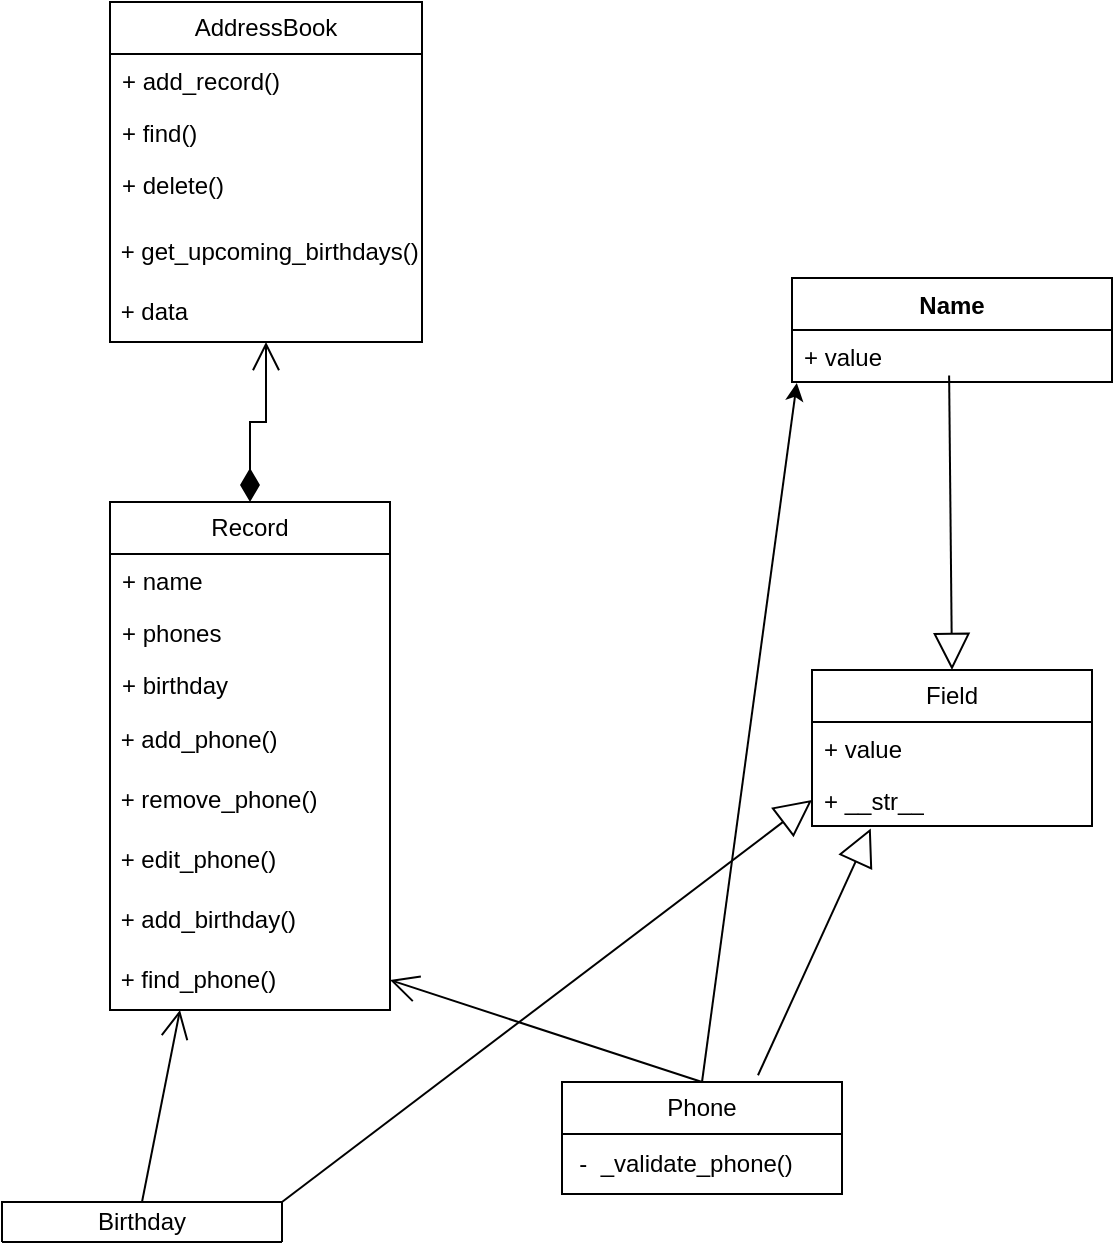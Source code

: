 <mxfile version="24.8.3">
  <diagram id="C5RBs43oDa-KdzZeNtuy" name="Page-1">
    <mxGraphModel dx="1235" dy="614" grid="1" gridSize="10" guides="1" tooltips="1" connect="1" arrows="1" fold="1" page="1" pageScale="1" pageWidth="827" pageHeight="1169" math="0" shadow="0">
      <root>
        <mxCell id="WIyWlLk6GJQsqaUBKTNV-0" />
        <mxCell id="WIyWlLk6GJQsqaUBKTNV-1" parent="WIyWlLk6GJQsqaUBKTNV-0" />
        <mxCell id="cBoZt8-I-QwEcaBruV8D-3" value="&lt;font style=&quot;vertical-align: inherit;&quot;&gt;&lt;font style=&quot;vertical-align: inherit;&quot;&gt;AddressBook&lt;/font&gt;&lt;/font&gt;" style="swimlane;fontStyle=0;childLayout=stackLayout;horizontal=1;startSize=26;fillColor=none;horizontalStack=0;resizeParent=1;resizeParentMax=0;resizeLast=0;collapsible=1;marginBottom=0;whiteSpace=wrap;html=1;" vertex="1" parent="WIyWlLk6GJQsqaUBKTNV-1">
          <mxGeometry x="304" y="100" width="156" height="170" as="geometry" />
        </mxCell>
        <mxCell id="cBoZt8-I-QwEcaBruV8D-4" value="&lt;font style=&quot;vertical-align: inherit;&quot;&gt;&lt;font style=&quot;vertical-align: inherit;&quot;&gt;+ add_record()&lt;/font&gt;&lt;/font&gt;" style="text;strokeColor=none;fillColor=none;align=left;verticalAlign=top;spacingLeft=4;spacingRight=4;overflow=hidden;rotatable=0;points=[[0,0.5],[1,0.5]];portConstraint=eastwest;whiteSpace=wrap;html=1;" vertex="1" parent="cBoZt8-I-QwEcaBruV8D-3">
          <mxGeometry y="26" width="156" height="26" as="geometry" />
        </mxCell>
        <mxCell id="cBoZt8-I-QwEcaBruV8D-5" value="&lt;font style=&quot;vertical-align: inherit;&quot;&gt;&lt;font style=&quot;vertical-align: inherit;&quot;&gt;+&amp;nbsp;find()&lt;/font&gt;&lt;/font&gt;" style="text;strokeColor=none;fillColor=none;align=left;verticalAlign=top;spacingLeft=4;spacingRight=4;overflow=hidden;rotatable=0;points=[[0,0.5],[1,0.5]];portConstraint=eastwest;whiteSpace=wrap;html=1;" vertex="1" parent="cBoZt8-I-QwEcaBruV8D-3">
          <mxGeometry y="52" width="156" height="26" as="geometry" />
        </mxCell>
        <mxCell id="cBoZt8-I-QwEcaBruV8D-6" value="&lt;font style=&quot;vertical-align: inherit;&quot;&gt;&lt;font style=&quot;vertical-align: inherit;&quot;&gt;+&amp;nbsp;delete()&lt;/font&gt;&lt;/font&gt;" style="text;strokeColor=none;fillColor=none;align=left;verticalAlign=top;spacingLeft=4;spacingRight=4;overflow=hidden;rotatable=0;points=[[0,0.5],[1,0.5]];portConstraint=eastwest;whiteSpace=wrap;html=1;" vertex="1" parent="cBoZt8-I-QwEcaBruV8D-3">
          <mxGeometry y="78" width="156" height="32" as="geometry" />
        </mxCell>
        <mxCell id="cBoZt8-I-QwEcaBruV8D-9" value="&lt;font style=&quot;vertical-align: inherit;&quot;&gt;&lt;font style=&quot;vertical-align: inherit;&quot;&gt;&amp;nbsp;+ get_upcoming_birthdays()&lt;/font&gt;&lt;/font&gt;" style="text;html=1;align=left;verticalAlign=middle;whiteSpace=wrap;rounded=0;" vertex="1" parent="cBoZt8-I-QwEcaBruV8D-3">
          <mxGeometry y="110" width="156" height="30" as="geometry" />
        </mxCell>
        <mxCell id="cBoZt8-I-QwEcaBruV8D-63" value="&amp;nbsp;+ data" style="text;html=1;align=left;verticalAlign=middle;whiteSpace=wrap;rounded=0;" vertex="1" parent="cBoZt8-I-QwEcaBruV8D-3">
          <mxGeometry y="140" width="156" height="30" as="geometry" />
        </mxCell>
        <mxCell id="cBoZt8-I-QwEcaBruV8D-12" value="Record" style="swimlane;fontStyle=0;childLayout=stackLayout;horizontal=1;startSize=26;fillColor=none;horizontalStack=0;resizeParent=1;resizeParentMax=0;resizeLast=0;collapsible=1;marginBottom=0;whiteSpace=wrap;html=1;" vertex="1" parent="WIyWlLk6GJQsqaUBKTNV-1">
          <mxGeometry x="304" y="350" width="140" height="254" as="geometry" />
        </mxCell>
        <mxCell id="cBoZt8-I-QwEcaBruV8D-13" value="+&amp;nbsp;name" style="text;strokeColor=none;fillColor=none;align=left;verticalAlign=top;spacingLeft=4;spacingRight=4;overflow=hidden;rotatable=0;points=[[0,0.5],[1,0.5]];portConstraint=eastwest;whiteSpace=wrap;html=1;" vertex="1" parent="cBoZt8-I-QwEcaBruV8D-12">
          <mxGeometry y="26" width="140" height="26" as="geometry" />
        </mxCell>
        <mxCell id="cBoZt8-I-QwEcaBruV8D-14" value="+&amp;nbsp;phones" style="text;strokeColor=none;fillColor=none;align=left;verticalAlign=top;spacingLeft=4;spacingRight=4;overflow=hidden;rotatable=0;points=[[0,0.5],[1,0.5]];portConstraint=eastwest;whiteSpace=wrap;html=1;" vertex="1" parent="cBoZt8-I-QwEcaBruV8D-12">
          <mxGeometry y="52" width="140" height="26" as="geometry" />
        </mxCell>
        <mxCell id="cBoZt8-I-QwEcaBruV8D-15" value="+&amp;nbsp;birthday" style="text;strokeColor=none;fillColor=none;align=left;verticalAlign=top;spacingLeft=4;spacingRight=4;overflow=hidden;rotatable=0;points=[[0,0.5],[1,0.5]];portConstraint=eastwest;whiteSpace=wrap;html=1;" vertex="1" parent="cBoZt8-I-QwEcaBruV8D-12">
          <mxGeometry y="78" width="140" height="26" as="geometry" />
        </mxCell>
        <mxCell id="cBoZt8-I-QwEcaBruV8D-20" value="&amp;nbsp;+&amp;nbsp;add_phone()" style="text;html=1;align=left;verticalAlign=middle;whiteSpace=wrap;rounded=0;" vertex="1" parent="cBoZt8-I-QwEcaBruV8D-12">
          <mxGeometry y="104" width="140" height="30" as="geometry" />
        </mxCell>
        <mxCell id="cBoZt8-I-QwEcaBruV8D-21" value="&amp;nbsp;+&amp;nbsp;remove_phone()" style="text;html=1;align=left;verticalAlign=middle;whiteSpace=wrap;rounded=0;" vertex="1" parent="cBoZt8-I-QwEcaBruV8D-12">
          <mxGeometry y="134" width="140" height="30" as="geometry" />
        </mxCell>
        <mxCell id="cBoZt8-I-QwEcaBruV8D-22" value="&amp;nbsp;+&amp;nbsp;edit_phone()" style="text;html=1;align=left;verticalAlign=middle;whiteSpace=wrap;rounded=0;" vertex="1" parent="cBoZt8-I-QwEcaBruV8D-12">
          <mxGeometry y="164" width="140" height="30" as="geometry" />
        </mxCell>
        <mxCell id="cBoZt8-I-QwEcaBruV8D-24" value="&amp;nbsp;+&amp;nbsp;add_birthday()" style="text;html=1;align=left;verticalAlign=middle;whiteSpace=wrap;rounded=0;" vertex="1" parent="cBoZt8-I-QwEcaBruV8D-12">
          <mxGeometry y="194" width="140" height="30" as="geometry" />
        </mxCell>
        <mxCell id="cBoZt8-I-QwEcaBruV8D-23" value="&amp;nbsp;+&amp;nbsp;find_phone()" style="text;html=1;align=left;verticalAlign=middle;whiteSpace=wrap;rounded=0;" vertex="1" parent="cBoZt8-I-QwEcaBruV8D-12">
          <mxGeometry y="224" width="140" height="30" as="geometry" />
        </mxCell>
        <mxCell id="cBoZt8-I-QwEcaBruV8D-25" value="Birthday" style="swimlane;fontStyle=0;childLayout=stackLayout;horizontal=1;startSize=26;fillColor=none;horizontalStack=0;resizeParent=1;resizeParentMax=0;resizeLast=0;collapsible=1;marginBottom=0;whiteSpace=wrap;html=1;" vertex="1" parent="WIyWlLk6GJQsqaUBKTNV-1">
          <mxGeometry x="250" y="700" width="140" height="20" as="geometry" />
        </mxCell>
        <mxCell id="cBoZt8-I-QwEcaBruV8D-29" value="Phone" style="swimlane;fontStyle=0;childLayout=stackLayout;horizontal=1;startSize=26;fillColor=none;horizontalStack=0;resizeParent=1;resizeParentMax=0;resizeLast=0;collapsible=1;marginBottom=0;whiteSpace=wrap;html=1;align=center;" vertex="1" parent="WIyWlLk6GJQsqaUBKTNV-1">
          <mxGeometry x="530" y="640" width="140" height="56" as="geometry" />
        </mxCell>
        <mxCell id="cBoZt8-I-QwEcaBruV8D-59" value="&amp;nbsp; -&amp;nbsp; _validate_phone()" style="text;html=1;align=left;verticalAlign=middle;resizable=0;points=[];autosize=1;strokeColor=none;fillColor=none;" vertex="1" parent="cBoZt8-I-QwEcaBruV8D-29">
          <mxGeometry y="26" width="140" height="30" as="geometry" />
        </mxCell>
        <mxCell id="cBoZt8-I-QwEcaBruV8D-33" value="" style="endArrow=open;endFill=1;endSize=12;html=1;rounded=0;exitX=0.5;exitY=0;exitDx=0;exitDy=0;entryX=0.25;entryY=1;entryDx=0;entryDy=0;" edge="1" parent="WIyWlLk6GJQsqaUBKTNV-1" source="cBoZt8-I-QwEcaBruV8D-25" target="cBoZt8-I-QwEcaBruV8D-23">
          <mxGeometry width="160" relative="1" as="geometry">
            <mxPoint x="140" y="640" as="sourcePoint" />
            <mxPoint x="300" y="640" as="targetPoint" />
          </mxGeometry>
        </mxCell>
        <mxCell id="cBoZt8-I-QwEcaBruV8D-34" value="" style="endArrow=open;endFill=1;endSize=12;html=1;rounded=0;exitX=0.5;exitY=0;exitDx=0;exitDy=0;entryX=1;entryY=0.5;entryDx=0;entryDy=0;" edge="1" parent="WIyWlLk6GJQsqaUBKTNV-1" source="cBoZt8-I-QwEcaBruV8D-29" target="cBoZt8-I-QwEcaBruV8D-23">
          <mxGeometry width="160" relative="1" as="geometry">
            <mxPoint x="560" y="640" as="sourcePoint" />
            <mxPoint x="720" y="640" as="targetPoint" />
          </mxGeometry>
        </mxCell>
        <mxCell id="cBoZt8-I-QwEcaBruV8D-42" value="" style="endArrow=block;endSize=16;endFill=0;html=1;rounded=0;exitX=1;exitY=0;exitDx=0;exitDy=0;entryX=0;entryY=0.5;entryDx=0;entryDy=0;" edge="1" parent="WIyWlLk6GJQsqaUBKTNV-1" source="cBoZt8-I-QwEcaBruV8D-25" target="cBoZt8-I-QwEcaBruV8D-58">
          <mxGeometry width="160" relative="1" as="geometry">
            <mxPoint x="590" y="540" as="sourcePoint" />
            <mxPoint x="650" y="490" as="targetPoint" />
          </mxGeometry>
        </mxCell>
        <mxCell id="cBoZt8-I-QwEcaBruV8D-43" value="" style="endArrow=block;endSize=16;endFill=0;html=1;rounded=0;exitX=0.491;exitY=0.877;exitDx=0;exitDy=0;exitPerimeter=0;entryX=0.5;entryY=0;entryDx=0;entryDy=0;" edge="1" parent="WIyWlLk6GJQsqaUBKTNV-1" source="cBoZt8-I-QwEcaBruV8D-46" target="cBoZt8-I-QwEcaBruV8D-54">
          <mxGeometry width="160" relative="1" as="geometry">
            <mxPoint x="580" y="570" as="sourcePoint" />
            <mxPoint x="725" y="444" as="targetPoint" />
          </mxGeometry>
        </mxCell>
        <mxCell id="cBoZt8-I-QwEcaBruV8D-44" value="" style="endArrow=block;endSize=16;endFill=0;html=1;rounded=0;exitX=0.7;exitY=-0.06;exitDx=0;exitDy=0;exitPerimeter=0;entryX=0.21;entryY=1.046;entryDx=0;entryDy=0;entryPerimeter=0;" edge="1" parent="WIyWlLk6GJQsqaUBKTNV-1" source="cBoZt8-I-QwEcaBruV8D-29" target="cBoZt8-I-QwEcaBruV8D-58">
          <mxGeometry width="160" relative="1" as="geometry">
            <mxPoint x="610" y="610" as="sourcePoint" />
            <mxPoint x="664.38" y="539.196" as="targetPoint" />
          </mxGeometry>
        </mxCell>
        <mxCell id="cBoZt8-I-QwEcaBruV8D-45" value="Name" style="swimlane;fontStyle=1;align=center;verticalAlign=top;childLayout=stackLayout;horizontal=1;startSize=26;horizontalStack=0;resizeParent=1;resizeParentMax=0;resizeLast=0;collapsible=1;marginBottom=0;whiteSpace=wrap;html=1;" vertex="1" parent="WIyWlLk6GJQsqaUBKTNV-1">
          <mxGeometry x="645" y="238" width="160" height="52" as="geometry" />
        </mxCell>
        <mxCell id="cBoZt8-I-QwEcaBruV8D-46" value="+ value" style="text;strokeColor=none;fillColor=none;align=left;verticalAlign=top;spacingLeft=4;spacingRight=4;overflow=hidden;rotatable=0;points=[[0,0.5],[1,0.5]];portConstraint=eastwest;whiteSpace=wrap;html=1;" vertex="1" parent="cBoZt8-I-QwEcaBruV8D-45">
          <mxGeometry y="26" width="160" height="26" as="geometry" />
        </mxCell>
        <mxCell id="cBoZt8-I-QwEcaBruV8D-54" value="Field" style="swimlane;fontStyle=0;childLayout=stackLayout;horizontal=1;startSize=26;fillColor=none;horizontalStack=0;resizeParent=1;resizeParentMax=0;resizeLast=0;collapsible=1;marginBottom=0;whiteSpace=wrap;html=1;" vertex="1" parent="WIyWlLk6GJQsqaUBKTNV-1">
          <mxGeometry x="655" y="434" width="140" height="78" as="geometry" />
        </mxCell>
        <mxCell id="cBoZt8-I-QwEcaBruV8D-55" value="+&amp;nbsp;value" style="text;strokeColor=none;fillColor=none;align=left;verticalAlign=top;spacingLeft=4;spacingRight=4;overflow=hidden;rotatable=0;points=[[0,0.5],[1,0.5]];portConstraint=eastwest;whiteSpace=wrap;html=1;" vertex="1" parent="cBoZt8-I-QwEcaBruV8D-54">
          <mxGeometry y="26" width="140" height="26" as="geometry" />
        </mxCell>
        <mxCell id="cBoZt8-I-QwEcaBruV8D-58" value="+ __str__" style="text;strokeColor=none;fillColor=none;align=left;verticalAlign=top;spacingLeft=4;spacingRight=4;overflow=hidden;rotatable=0;points=[[0,0.5],[1,0.5]];portConstraint=eastwest;whiteSpace=wrap;html=1;" vertex="1" parent="cBoZt8-I-QwEcaBruV8D-54">
          <mxGeometry y="52" width="140" height="26" as="geometry" />
        </mxCell>
        <mxCell id="cBoZt8-I-QwEcaBruV8D-60" value="" style="endArrow=classic;html=1;rounded=0;exitX=0.5;exitY=0;exitDx=0;exitDy=0;entryX=0.015;entryY=1.018;entryDx=0;entryDy=0;entryPerimeter=0;" edge="1" parent="WIyWlLk6GJQsqaUBKTNV-1" source="cBoZt8-I-QwEcaBruV8D-29" target="cBoZt8-I-QwEcaBruV8D-46">
          <mxGeometry width="50" height="50" relative="1" as="geometry">
            <mxPoint x="540" y="450" as="sourcePoint" />
            <mxPoint x="590" y="400" as="targetPoint" />
          </mxGeometry>
        </mxCell>
        <mxCell id="cBoZt8-I-QwEcaBruV8D-65" value="" style="endArrow=open;html=1;endSize=12;startArrow=diamondThin;startSize=14;startFill=1;edgeStyle=orthogonalEdgeStyle;align=left;verticalAlign=bottom;rounded=0;exitX=0.5;exitY=0;exitDx=0;exitDy=0;entryX=0.5;entryY=1;entryDx=0;entryDy=0;" edge="1" parent="WIyWlLk6GJQsqaUBKTNV-1" source="cBoZt8-I-QwEcaBruV8D-12" target="cBoZt8-I-QwEcaBruV8D-63">
          <mxGeometry x="-1" y="3" relative="1" as="geometry">
            <mxPoint x="380" y="250" as="sourcePoint" />
            <mxPoint x="540" y="250" as="targetPoint" />
          </mxGeometry>
        </mxCell>
      </root>
    </mxGraphModel>
  </diagram>
</mxfile>
